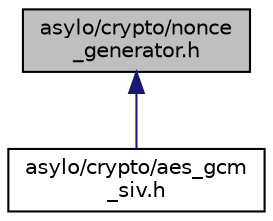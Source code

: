 digraph "asylo/crypto/nonce_generator.h"
{
  edge [fontname="Helvetica",fontsize="10",labelfontname="Helvetica",labelfontsize="10"];
  node [fontname="Helvetica",fontsize="10",shape=record];
  Node21 [label="asylo/crypto/nonce\l_generator.h",height=0.2,width=0.4,color="black", fillcolor="grey75", style="filled", fontcolor="black"];
  Node21 -> Node22 [dir="back",color="midnightblue",fontsize="10",style="solid",fontname="Helvetica"];
  Node22 [label="asylo/crypto/aes_gcm\l_siv.h",height=0.2,width=0.4,color="black", fillcolor="white", style="filled",URL="$aes__gcm__siv_8h.html"];
}
